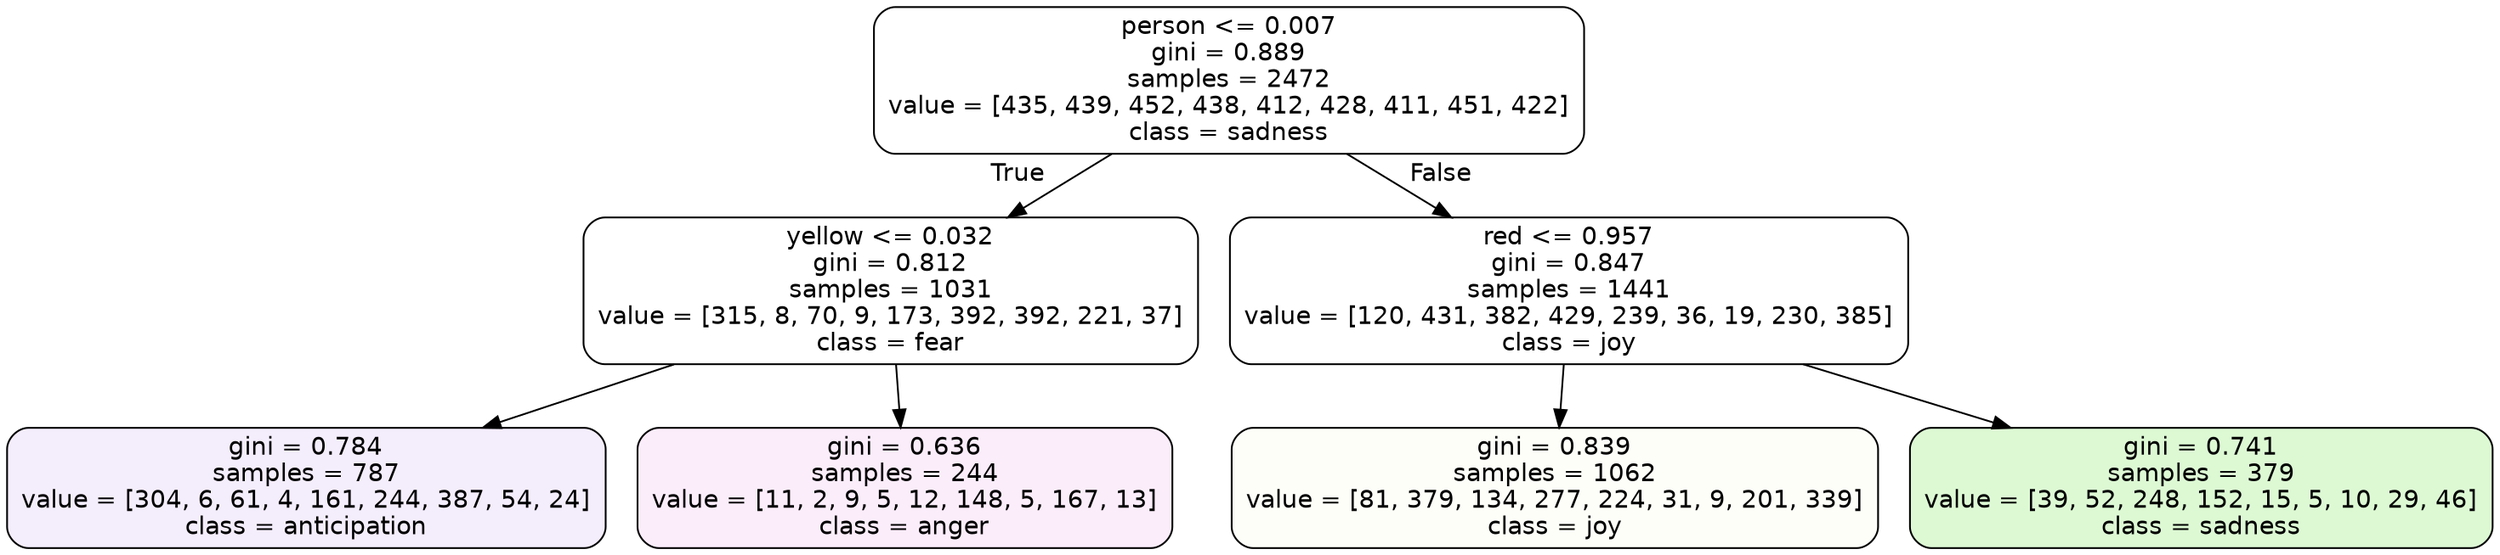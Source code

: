 digraph Tree {
node [shape=box, style="filled, rounded", color="black", fontname=helvetica] ;
edge [fontname=helvetica] ;
0 [label="person <= 0.007\ngini = 0.889\nsamples = 2472\nvalue = [435, 439, 452, 438, 412, 428, 411, 451, 422]\nclass = sadness", fillcolor="#64e53900"] ;
1 [label="yellow <= 0.032\ngini = 0.812\nsamples = 1031\nvalue = [315, 8, 70, 9, 173, 392, 392, 221, 37]\nclass = fear", fillcolor="#3964e500"] ;
0 -> 1 [labeldistance=2.5, labelangle=45, headlabel="True"] ;
2 [label="gini = 0.784\nsamples = 787\nvalue = [304, 6, 61, 4, 161, 244, 387, 54, 24]\nclass = anticipation", fillcolor="#8139e516"] ;
1 -> 2 ;
3 [label="gini = 0.636\nsamples = 244\nvalue = [11, 2, 9, 5, 12, 148, 5, 167, 13]\nclass = anger", fillcolor="#e539d716"] ;
1 -> 3 ;
4 [label="red <= 0.957\ngini = 0.847\nsamples = 1441\nvalue = [120, 431, 382, 429, 239, 36, 19, 230, 385]\nclass = joy", fillcolor="#d7e53900"] ;
0 -> 4 [labeldistance=2.5, labelangle=-45, headlabel="False"] ;
5 [label="gini = 0.839\nsamples = 1062\nvalue = [81, 379, 134, 277, 224, 31, 9, 201, 339]\nclass = joy", fillcolor="#d7e53908"] ;
4 -> 5 ;
6 [label="gini = 0.741\nsamples = 379\nvalue = [39, 52, 248, 152, 15, 5, 10, 29, 46]\nclass = sadness", fillcolor="#64e53937"] ;
4 -> 6 ;
}